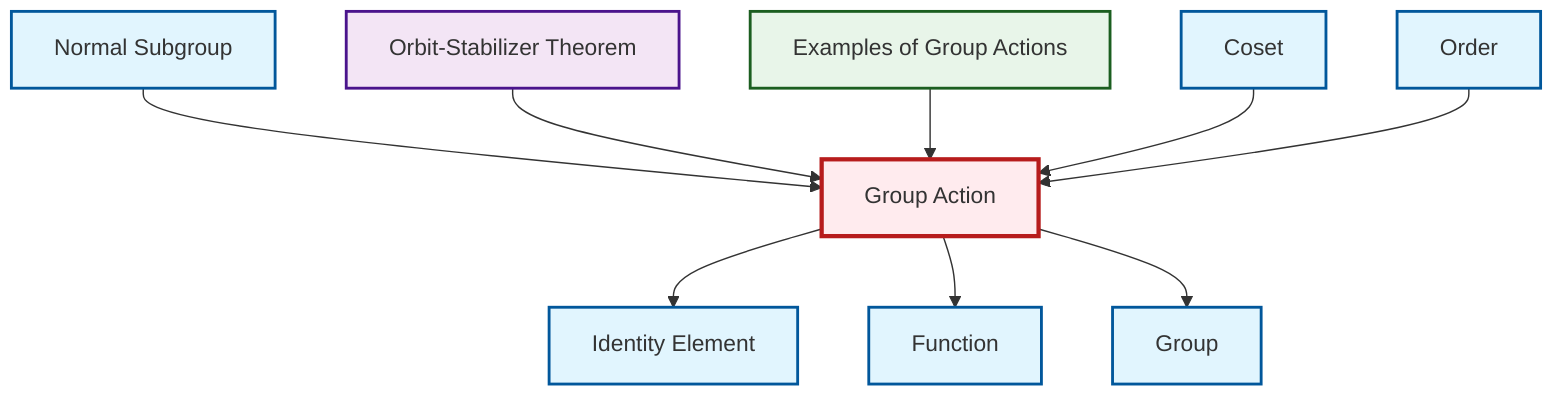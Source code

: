 graph TD
    classDef definition fill:#e1f5fe,stroke:#01579b,stroke-width:2px
    classDef theorem fill:#f3e5f5,stroke:#4a148c,stroke-width:2px
    classDef axiom fill:#fff3e0,stroke:#e65100,stroke-width:2px
    classDef example fill:#e8f5e9,stroke:#1b5e20,stroke-width:2px
    classDef current fill:#ffebee,stroke:#b71c1c,stroke-width:3px
    def-identity-element["Identity Element"]:::definition
    def-coset["Coset"]:::definition
    def-group-action["Group Action"]:::definition
    def-group["Group"]:::definition
    def-function["Function"]:::definition
    def-order["Order"]:::definition
    thm-orbit-stabilizer["Orbit-Stabilizer Theorem"]:::theorem
    def-normal-subgroup["Normal Subgroup"]:::definition
    ex-group-action-examples["Examples of Group Actions"]:::example
    def-normal-subgroup --> def-group-action
    thm-orbit-stabilizer --> def-group-action
    ex-group-action-examples --> def-group-action
    def-group-action --> def-identity-element
    def-coset --> def-group-action
    def-group-action --> def-function
    def-group-action --> def-group
    def-order --> def-group-action
    class def-group-action current